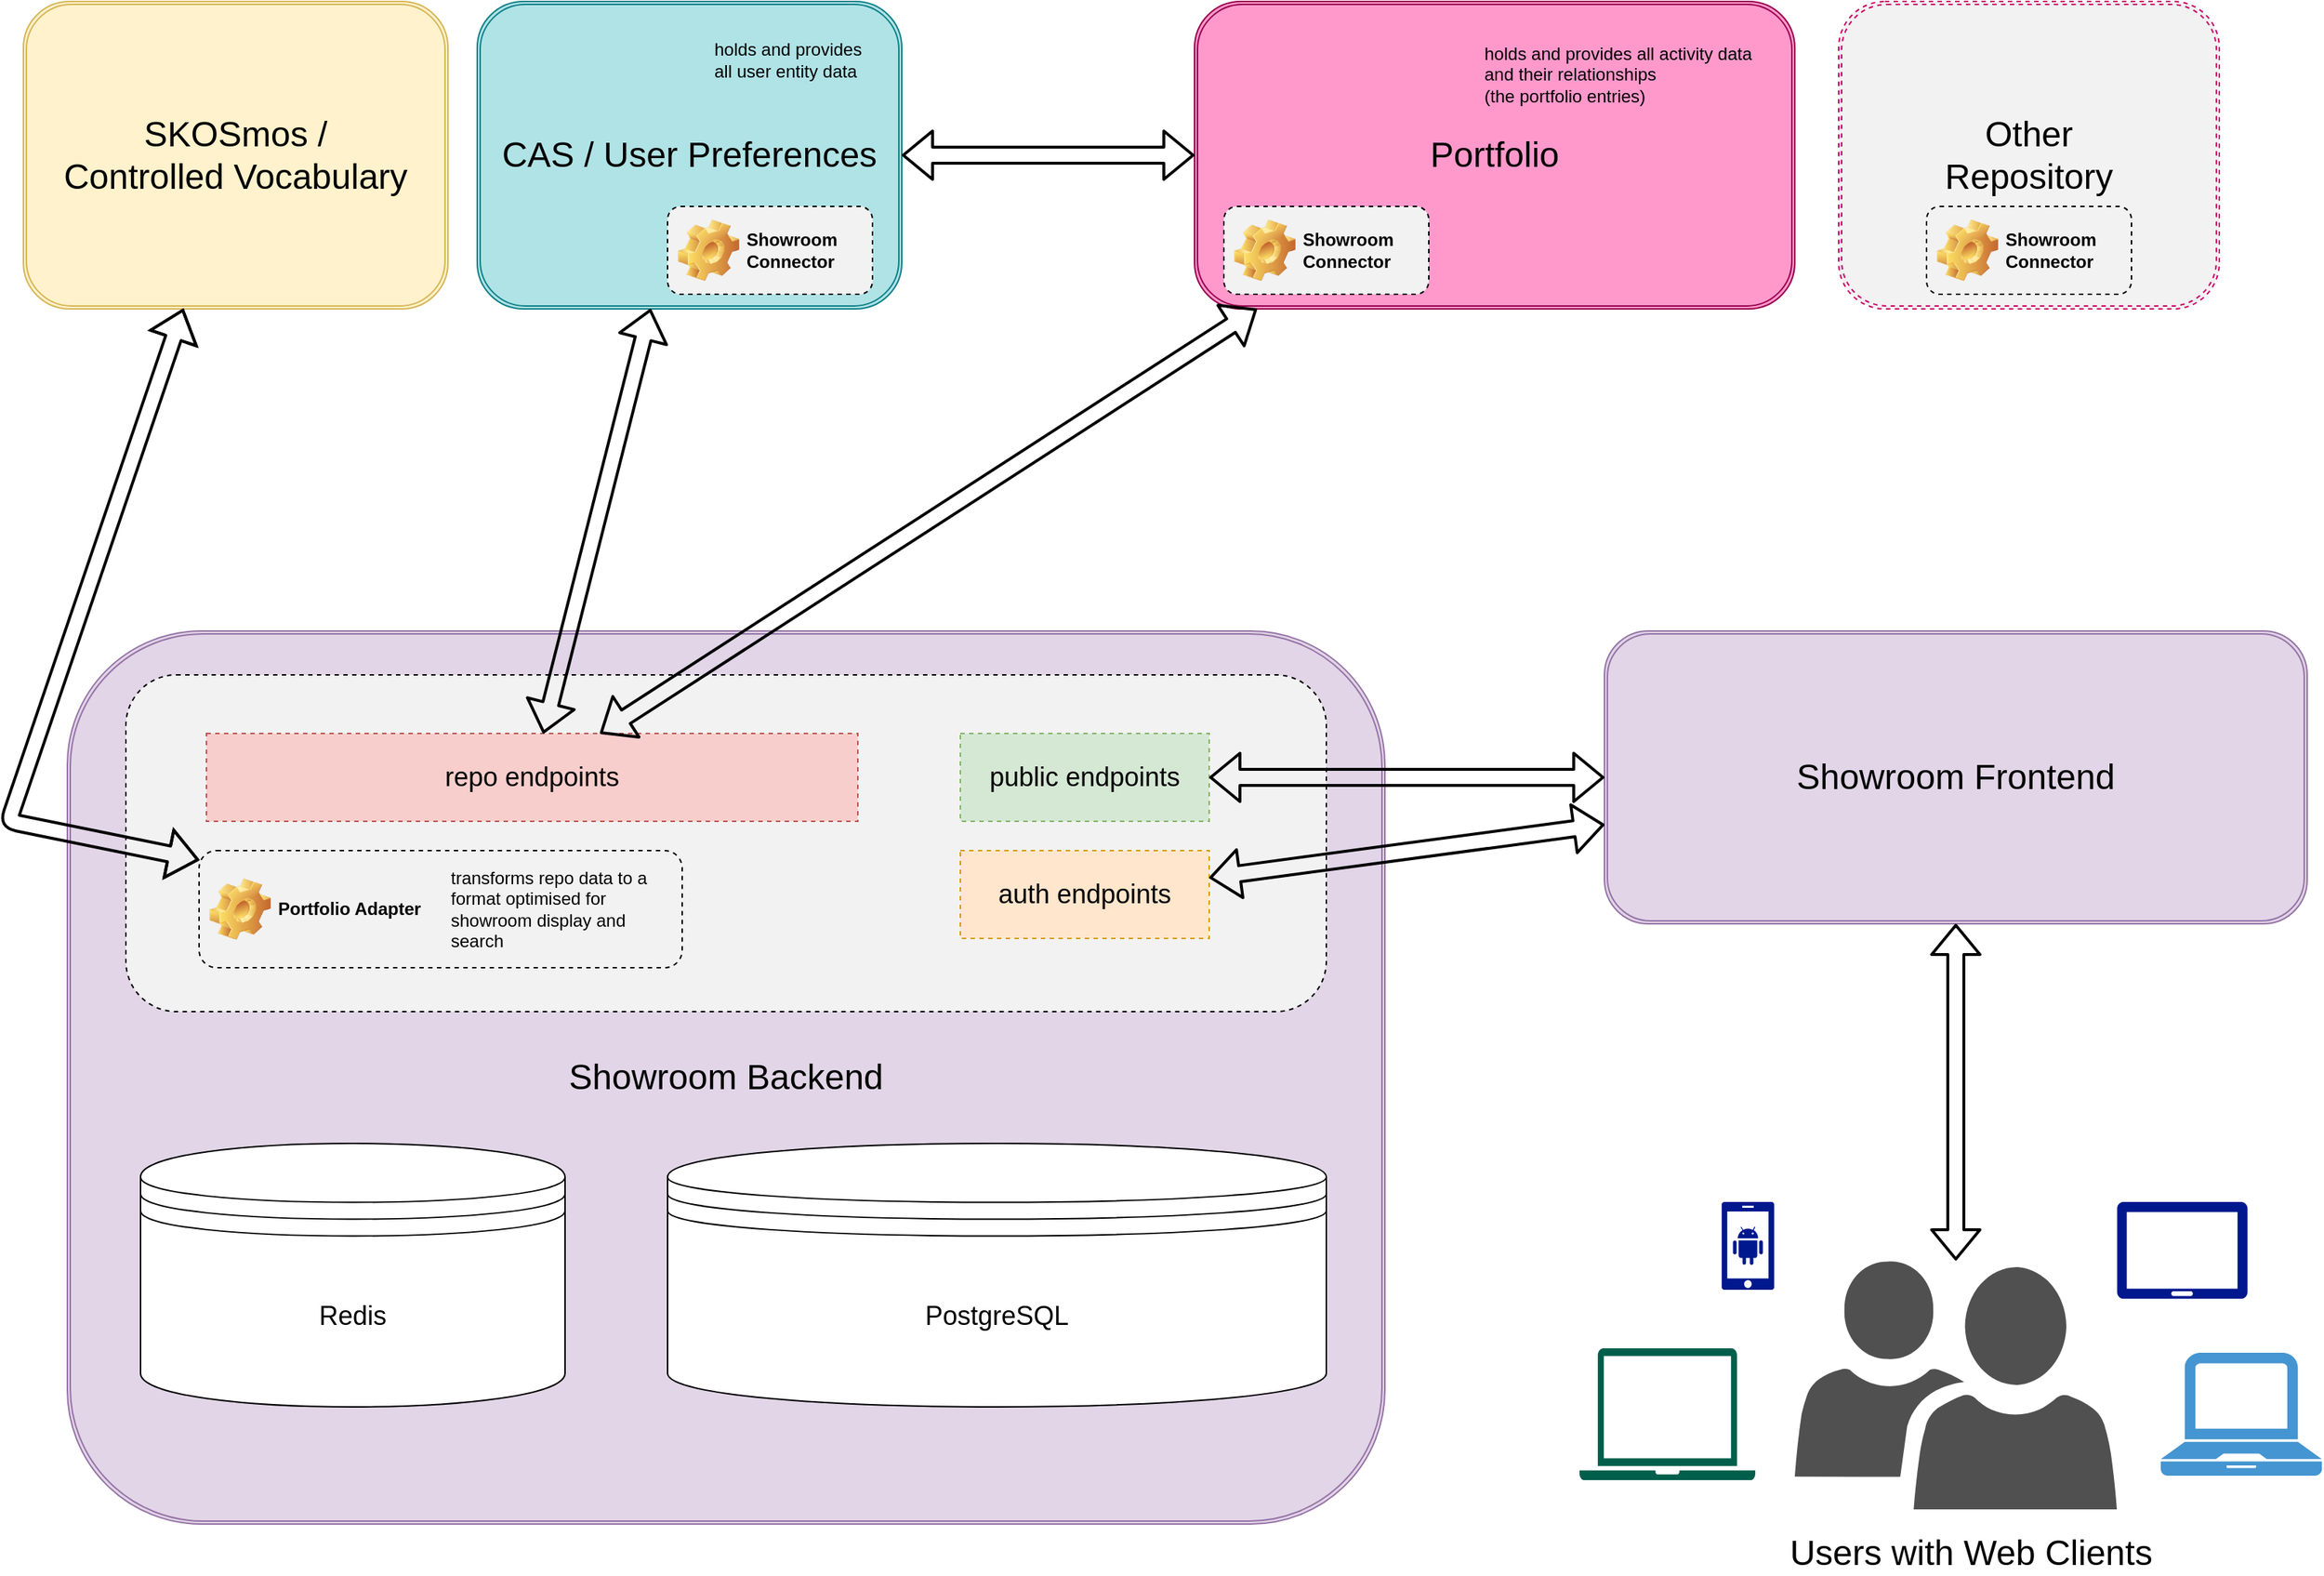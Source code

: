 <mxfile version="18.0.6" type="device"><diagram id="7xp1M_v4C3Os5pt223_O" name="Page-1"><mxGraphModel dx="2031" dy="1293" grid="1" gridSize="10" guides="1" tooltips="1" connect="1" arrows="1" fold="1" page="1" pageScale="1" pageWidth="1654" pageHeight="1169" math="0" shadow="0"><root><mxCell id="0"/><mxCell id="1" parent="0"/><mxCell id="_mjeZIoU27IS8pl8RiCQ-1" value="&lt;font style=&quot;font-size: 24px&quot;&gt;Portfolio&lt;/font&gt;" style="shape=ext;double=1;rounded=1;whiteSpace=wrap;html=1;fillColor=#FF99CC;strokeColor=#99004D;" parent="1" vertex="1"><mxGeometry x="840" y="70" width="410" height="210" as="geometry"/></mxCell><mxCell id="_mjeZIoU27IS8pl8RiCQ-3" value="&lt;font style=&quot;font-size: 24px&quot;&gt;Other&lt;br&gt;Repository&lt;br&gt;&lt;/font&gt;" style="shape=ext;double=1;rounded=1;whiteSpace=wrap;html=1;dashed=1;fillColor=#F2F2F2;strokeColor=#CC0066;" parent="1" vertex="1"><mxGeometry x="1280" y="70" width="260" height="210" as="geometry"/></mxCell><mxCell id="_mjeZIoU27IS8pl8RiCQ-4" value="&lt;font style=&quot;font-size: 24px&quot;&gt;Showroom Backend&lt;/font&gt;" style="shape=ext;double=1;rounded=1;whiteSpace=wrap;html=1;fillColor=#e1d5e7;strokeColor=#9673a6;" parent="1" vertex="1"><mxGeometry x="70" y="500" width="900" height="610" as="geometry"/></mxCell><mxCell id="_mjeZIoU27IS8pl8RiCQ-5" value="&lt;font style=&quot;font-size: 24px&quot;&gt;Showroom Frontend&lt;br&gt;&lt;/font&gt;" style="shape=ext;double=1;rounded=1;whiteSpace=wrap;html=1;fillColor=#e1d5e7;strokeColor=#9673a6;" parent="1" vertex="1"><mxGeometry x="1120" y="500" width="480" height="200" as="geometry"/></mxCell><mxCell id="_mjeZIoU27IS8pl8RiCQ-6" value="&lt;font style=&quot;font-size: 24px&quot;&gt;CAS / User Preferences&lt;/font&gt;" style="shape=ext;double=1;rounded=1;whiteSpace=wrap;html=1;fillColor=#b0e3e6;strokeColor=#0e8088;" parent="1" vertex="1"><mxGeometry x="350" y="70" width="290" height="210" as="geometry"/></mxCell><mxCell id="_mjeZIoU27IS8pl8RiCQ-2" value="&lt;font style=&quot;font-size: 18px&quot;&gt;PostgreSQL&lt;/font&gt;" style="shape=datastore;whiteSpace=wrap;html=1;" parent="1" vertex="1"><mxGeometry x="480" y="850" width="450" height="180" as="geometry"/></mxCell><mxCell id="_mjeZIoU27IS8pl8RiCQ-8" value="Showroom&lt;br&gt;Connector" style="label;whiteSpace=wrap;html=1;image=img/clipart/Gear_128x128.png;dashed=1;fillColor=#F2F2F2;" parent="1" vertex="1"><mxGeometry x="860" y="210" width="140" height="60" as="geometry"/></mxCell><mxCell id="_mjeZIoU27IS8pl8RiCQ-9" value="Showroom Connector" style="label;whiteSpace=wrap;html=1;image=img/clipart/Gear_128x128.png;dashed=1;fillColor=#F2F2F2;" parent="1" vertex="1"><mxGeometry x="480" y="210" width="140" height="60" as="geometry"/></mxCell><mxCell id="_mjeZIoU27IS8pl8RiCQ-10" value="Showroom&lt;br&gt;Connector" style="label;whiteSpace=wrap;html=1;image=img/clipart/Gear_128x128.png;dashed=1;fillColor=#F2F2F2;" parent="1" vertex="1"><mxGeometry x="1340" y="210" width="140" height="60" as="geometry"/></mxCell><mxCell id="_mjeZIoU27IS8pl8RiCQ-11" value="" style="rounded=1;whiteSpace=wrap;html=1;dashed=1;fillColor=#F2F2F2;" parent="1" vertex="1"><mxGeometry x="110" y="530" width="820" height="230" as="geometry"/></mxCell><mxCell id="_mjeZIoU27IS8pl8RiCQ-12" value="&lt;font style=&quot;font-size: 18px&quot;&gt;public endpoints&lt;/font&gt;" style="rounded=0;whiteSpace=wrap;html=1;dashed=1;fillColor=#d5e8d4;strokeColor=#82b366;" parent="1" vertex="1"><mxGeometry x="680" y="570" width="170" height="60" as="geometry"/></mxCell><mxCell id="_mjeZIoU27IS8pl8RiCQ-13" value="&lt;font style=&quot;font-size: 18px&quot;&gt;auth endpoints&lt;/font&gt;" style="rounded=0;whiteSpace=wrap;html=1;dashed=1;fillColor=#ffe6cc;strokeColor=#d79b00;" parent="1" vertex="1"><mxGeometry x="680" y="650" width="170" height="60" as="geometry"/></mxCell><mxCell id="_mjeZIoU27IS8pl8RiCQ-14" value="&lt;font style=&quot;font-size: 18px&quot;&gt;repo endpoints&lt;/font&gt;" style="rounded=0;whiteSpace=wrap;html=1;dashed=1;fillColor=#f8cecc;strokeColor=#b85450;" parent="1" vertex="1"><mxGeometry x="165" y="570" width="445" height="60" as="geometry"/></mxCell><mxCell id="_mjeZIoU27IS8pl8RiCQ-15" value="" style="pointerEvents=1;shadow=0;dashed=0;html=1;strokeColor=none;labelPosition=center;verticalLabelPosition=bottom;verticalAlign=top;align=center;fillColor=#505050;shape=mxgraph.mscae.intune.user_group" parent="1" vertex="1"><mxGeometry x="1250" y="930" width="220" height="170" as="geometry"/></mxCell><mxCell id="_mjeZIoU27IS8pl8RiCQ-17" value="" style="pointerEvents=1;shadow=0;dashed=0;html=1;strokeColor=none;fillColor=#4495D1;labelPosition=center;verticalLabelPosition=bottom;verticalAlign=top;align=center;outlineConnect=0;shape=mxgraph.veeam.laptop;" parent="1" vertex="1"><mxGeometry x="1500" y="993" width="110" height="84" as="geometry"/></mxCell><mxCell id="_mjeZIoU27IS8pl8RiCQ-19" value="" style="pointerEvents=1;shadow=0;dashed=0;html=1;strokeColor=none;fillColor=#005F4B;labelPosition=center;verticalLabelPosition=bottom;verticalAlign=top;align=center;outlineConnect=0;shape=mxgraph.veeam2.laptop;" parent="1" vertex="1"><mxGeometry x="1103" y="990" width="120" height="90" as="geometry"/></mxCell><mxCell id="_mjeZIoU27IS8pl8RiCQ-20" value="" style="aspect=fixed;pointerEvents=1;shadow=0;dashed=0;html=1;strokeColor=none;labelPosition=center;verticalLabelPosition=bottom;verticalAlign=top;align=center;fillColor=#00188D;shape=mxgraph.mscae.enterprise.android_phone" parent="1" vertex="1"><mxGeometry x="1200" y="890" width="36" height="60" as="geometry"/></mxCell><mxCell id="_mjeZIoU27IS8pl8RiCQ-23" value="" style="aspect=fixed;pointerEvents=1;shadow=0;dashed=0;html=1;strokeColor=none;labelPosition=center;verticalLabelPosition=bottom;verticalAlign=top;align=center;fillColor=#00188D;shape=mxgraph.azure.tablet;" parent="1" vertex="1"><mxGeometry x="1470" y="890" width="89.41" height="66.16" as="geometry"/></mxCell><mxCell id="_mjeZIoU27IS8pl8RiCQ-25" value="&lt;font style=&quot;font-size: 24px&quot;&gt;Users with Web Clients&lt;/font&gt;" style="text;html=1;align=center;verticalAlign=middle;resizable=0;points=[];autosize=1;" parent="1" vertex="1"><mxGeometry x="1240" y="1120" width="260" height="20" as="geometry"/></mxCell><mxCell id="_mjeZIoU27IS8pl8RiCQ-28" value="" style="shape=flexArrow;endArrow=classic;html=1;strokeWidth=2;startArrow=block;" parent="1" source="_mjeZIoU27IS8pl8RiCQ-6" target="_mjeZIoU27IS8pl8RiCQ-1" edge="1"><mxGeometry width="50" height="50" relative="1" as="geometry"><mxPoint x="800" y="650" as="sourcePoint"/><mxPoint x="850" y="600" as="targetPoint"/></mxGeometry></mxCell><mxCell id="_mjeZIoU27IS8pl8RiCQ-29" value="" style="shape=flexArrow;endArrow=classic;html=1;strokeWidth=2;startArrow=block;" parent="1" source="_mjeZIoU27IS8pl8RiCQ-1" target="_mjeZIoU27IS8pl8RiCQ-14" edge="1"><mxGeometry width="50" height="50" relative="1" as="geometry"><mxPoint x="800" y="650" as="sourcePoint"/><mxPoint x="850" y="600" as="targetPoint"/></mxGeometry></mxCell><mxCell id="_mjeZIoU27IS8pl8RiCQ-30" value="" style="shape=flexArrow;endArrow=classic;html=1;strokeWidth=2;anchorPointDirection=1;startArrow=block;startFill=0;" parent="1" source="_mjeZIoU27IS8pl8RiCQ-6" target="_mjeZIoU27IS8pl8RiCQ-14" edge="1"><mxGeometry width="50" height="50" relative="1" as="geometry"><mxPoint x="800" y="650" as="sourcePoint"/><mxPoint x="850" y="600" as="targetPoint"/></mxGeometry></mxCell><mxCell id="_mjeZIoU27IS8pl8RiCQ-34" value="Portfolio Adapter" style="label;whiteSpace=wrap;html=1;image=img/clipart/Gear_128x128.png;dashed=1;fillColor=#F2F2F2;" parent="1" vertex="1"><mxGeometry x="160" y="650" width="330" height="80" as="geometry"/></mxCell><mxCell id="_mjeZIoU27IS8pl8RiCQ-35" value="transforms repo data to a format optimised for showroom display and search" style="text;html=1;strokeColor=none;fillColor=none;align=left;verticalAlign=middle;whiteSpace=wrap;rounded=0;dashed=1;" parent="1" vertex="1"><mxGeometry x="330" y="655" width="150" height="70" as="geometry"/></mxCell><mxCell id="_mjeZIoU27IS8pl8RiCQ-36" value="holds and provides all user entity data" style="text;html=1;strokeColor=none;fillColor=none;align=left;verticalAlign=middle;whiteSpace=wrap;rounded=0;dashed=1;" parent="1" vertex="1"><mxGeometry x="510" y="80" width="115" height="60" as="geometry"/></mxCell><mxCell id="_mjeZIoU27IS8pl8RiCQ-37" value="holds and provides all activity data and their relationships&lt;br&gt;(the portfolio entries)" style="text;html=1;strokeColor=none;fillColor=none;align=left;verticalAlign=middle;whiteSpace=wrap;rounded=0;dashed=1;" parent="1" vertex="1"><mxGeometry x="1036" y="90" width="200" height="60" as="geometry"/></mxCell><mxCell id="_mjeZIoU27IS8pl8RiCQ-38" value="" style="shape=flexArrow;endArrow=classic;startArrow=classic;html=1;strokeWidth=2;" parent="1" source="_mjeZIoU27IS8pl8RiCQ-15" target="_mjeZIoU27IS8pl8RiCQ-5" edge="1"><mxGeometry width="50" height="50" relative="1" as="geometry"><mxPoint x="1040" y="810" as="sourcePoint"/><mxPoint x="1090" y="760" as="targetPoint"/></mxGeometry></mxCell><mxCell id="_mjeZIoU27IS8pl8RiCQ-39" value="&lt;font style=&quot;font-size: 24px&quot;&gt;SKOSmos /&lt;br&gt;Controlled Vocabulary&lt;br&gt;&lt;/font&gt;" style="shape=ext;double=1;rounded=1;whiteSpace=wrap;html=1;fillColor=#fff2cc;strokeColor=#d6b656;" parent="1" vertex="1"><mxGeometry x="40" y="70" width="290" height="210" as="geometry"/></mxCell><mxCell id="_mjeZIoU27IS8pl8RiCQ-40" value="" style="shape=flexArrow;endArrow=block;startArrow=block;html=1;strokeWidth=2;startFill=0;endFill=0;" parent="1" source="_mjeZIoU27IS8pl8RiCQ-34" target="_mjeZIoU27IS8pl8RiCQ-39" edge="1"><mxGeometry width="50" height="50" relative="1" as="geometry"><mxPoint x="800" y="580" as="sourcePoint"/><mxPoint x="850" y="530" as="targetPoint"/><Array as="points"><mxPoint x="30" y="630"/></Array></mxGeometry></mxCell><mxCell id="_mjeZIoU27IS8pl8RiCQ-41" value="" style="shape=flexArrow;endArrow=classic;startArrow=classic;html=1;strokeWidth=2;" parent="1" source="_mjeZIoU27IS8pl8RiCQ-5" target="_mjeZIoU27IS8pl8RiCQ-12" edge="1"><mxGeometry width="50" height="50" relative="1" as="geometry"><mxPoint x="1370" y="940" as="sourcePoint"/><mxPoint x="1370" y="710" as="targetPoint"/></mxGeometry></mxCell><mxCell id="_mjeZIoU27IS8pl8RiCQ-42" value="" style="shape=flexArrow;endArrow=classic;startArrow=classic;html=1;strokeWidth=2;" parent="1" source="_mjeZIoU27IS8pl8RiCQ-5" target="_mjeZIoU27IS8pl8RiCQ-13" edge="1"><mxGeometry width="50" height="50" relative="1" as="geometry"><mxPoint x="1130" y="610" as="sourcePoint"/><mxPoint x="860" y="610" as="targetPoint"/></mxGeometry></mxCell><mxCell id="kXSnY1vcx2NjHcQuihnl-1" value="&lt;font style=&quot;font-size: 18px&quot;&gt;Redis&lt;/font&gt;" style="shape=datastore;whiteSpace=wrap;html=1;" vertex="1" parent="1"><mxGeometry x="120" y="850" width="290" height="180" as="geometry"/></mxCell></root></mxGraphModel></diagram></mxfile>